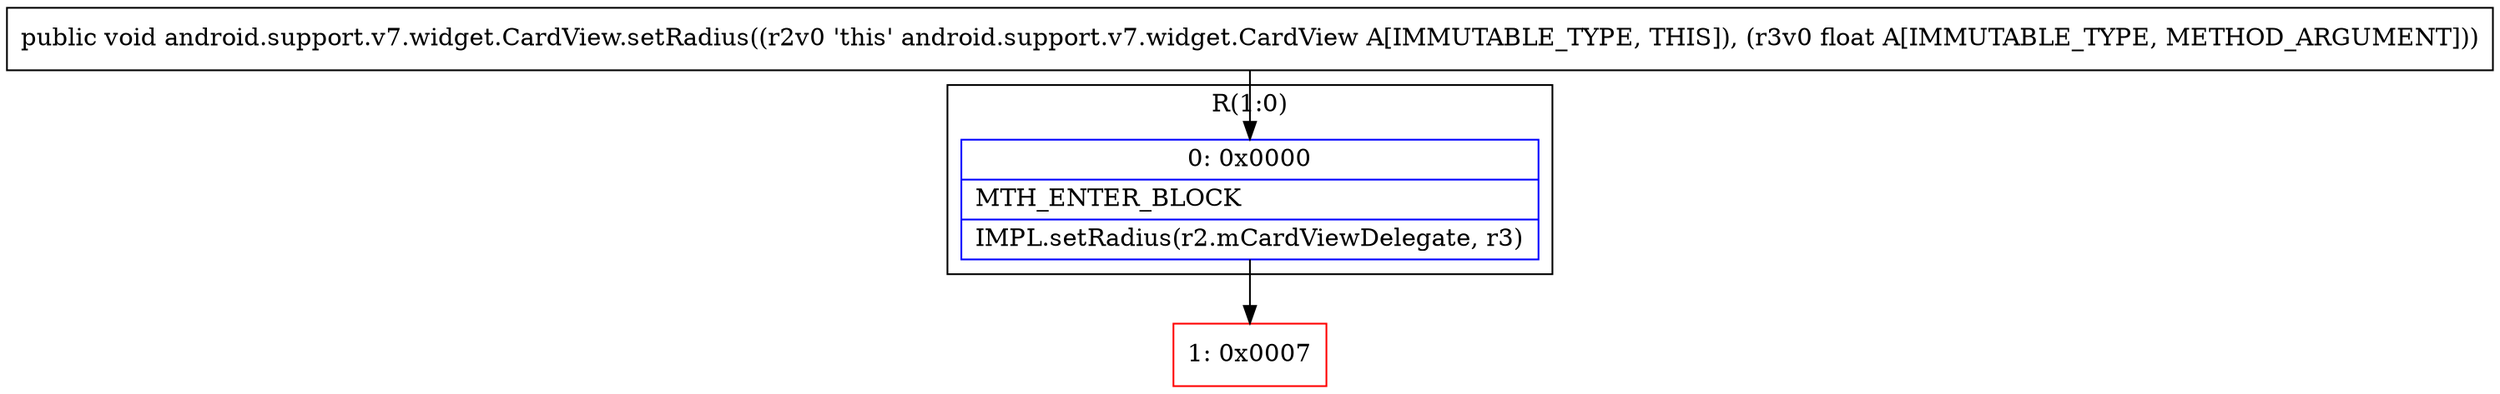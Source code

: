 digraph "CFG forandroid.support.v7.widget.CardView.setRadius(F)V" {
subgraph cluster_Region_1546368575 {
label = "R(1:0)";
node [shape=record,color=blue];
Node_0 [shape=record,label="{0\:\ 0x0000|MTH_ENTER_BLOCK\l|IMPL.setRadius(r2.mCardViewDelegate, r3)\l}"];
}
Node_1 [shape=record,color=red,label="{1\:\ 0x0007}"];
MethodNode[shape=record,label="{public void android.support.v7.widget.CardView.setRadius((r2v0 'this' android.support.v7.widget.CardView A[IMMUTABLE_TYPE, THIS]), (r3v0 float A[IMMUTABLE_TYPE, METHOD_ARGUMENT])) }"];
MethodNode -> Node_0;
Node_0 -> Node_1;
}

